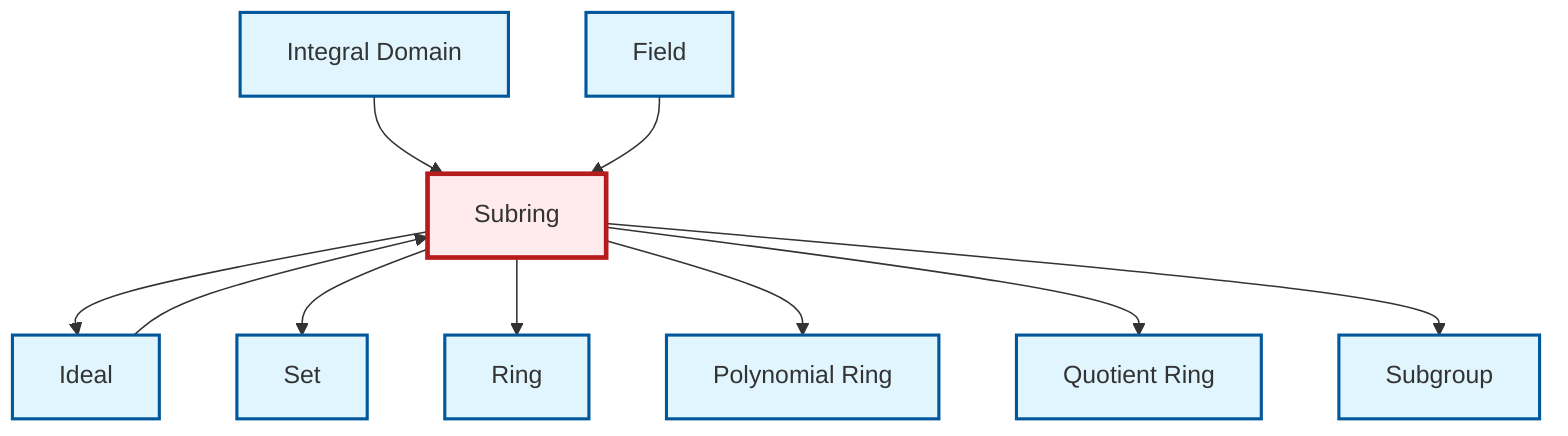 graph TD
    classDef definition fill:#e1f5fe,stroke:#01579b,stroke-width:2px
    classDef theorem fill:#f3e5f5,stroke:#4a148c,stroke-width:2px
    classDef axiom fill:#fff3e0,stroke:#e65100,stroke-width:2px
    classDef example fill:#e8f5e9,stroke:#1b5e20,stroke-width:2px
    classDef current fill:#ffebee,stroke:#b71c1c,stroke-width:3px
    def-integral-domain["Integral Domain"]:::definition
    def-subgroup["Subgroup"]:::definition
    def-set["Set"]:::definition
    def-polynomial-ring["Polynomial Ring"]:::definition
    def-ring["Ring"]:::definition
    def-ideal["Ideal"]:::definition
    def-field["Field"]:::definition
    def-subring["Subring"]:::definition
    def-quotient-ring["Quotient Ring"]:::definition
    def-subring --> def-ideal
    def-subring --> def-set
    def-subring --> def-ring
    def-integral-domain --> def-subring
    def-subring --> def-polynomial-ring
    def-subring --> def-quotient-ring
    def-field --> def-subring
    def-ideal --> def-subring
    def-subring --> def-subgroup
    class def-subring current